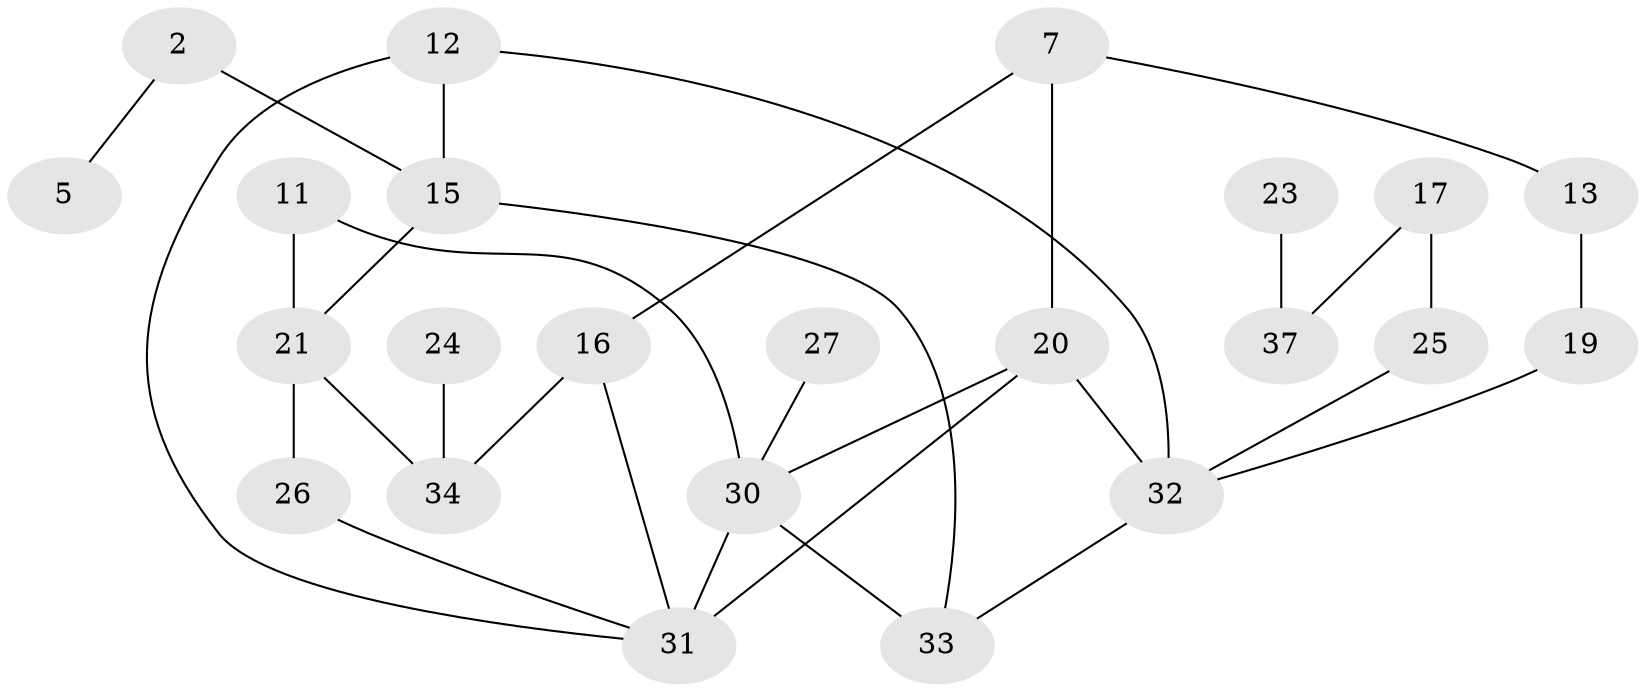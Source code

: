 // original degree distribution, {2: 0.33783783783783783, 3: 0.17567567567567569, 1: 0.16216216216216217, 0: 0.17567567567567569, 4: 0.10810810810810811, 5: 0.04054054054054054}
// Generated by graph-tools (version 1.1) at 2025/00/03/09/25 03:00:46]
// undirected, 23 vertices, 31 edges
graph export_dot {
graph [start="1"]
  node [color=gray90,style=filled];
  2;
  5;
  7;
  11;
  12;
  13;
  15;
  16;
  17;
  19;
  20;
  21;
  23;
  24;
  25;
  26;
  27;
  30;
  31;
  32;
  33;
  34;
  37;
  2 -- 5 [weight=1.0];
  2 -- 15 [weight=1.0];
  7 -- 13 [weight=1.0];
  7 -- 16 [weight=1.0];
  7 -- 20 [weight=1.0];
  11 -- 21 [weight=1.0];
  11 -- 30 [weight=1.0];
  12 -- 15 [weight=1.0];
  12 -- 31 [weight=1.0];
  12 -- 32 [weight=1.0];
  13 -- 19 [weight=1.0];
  15 -- 21 [weight=2.0];
  15 -- 33 [weight=1.0];
  16 -- 31 [weight=1.0];
  16 -- 34 [weight=1.0];
  17 -- 25 [weight=1.0];
  17 -- 37 [weight=1.0];
  19 -- 32 [weight=1.0];
  20 -- 30 [weight=1.0];
  20 -- 31 [weight=3.0];
  20 -- 32 [weight=1.0];
  21 -- 26 [weight=1.0];
  21 -- 34 [weight=2.0];
  23 -- 37 [weight=1.0];
  24 -- 34 [weight=1.0];
  25 -- 32 [weight=1.0];
  26 -- 31 [weight=2.0];
  27 -- 30 [weight=1.0];
  30 -- 31 [weight=1.0];
  30 -- 33 [weight=1.0];
  32 -- 33 [weight=1.0];
}
